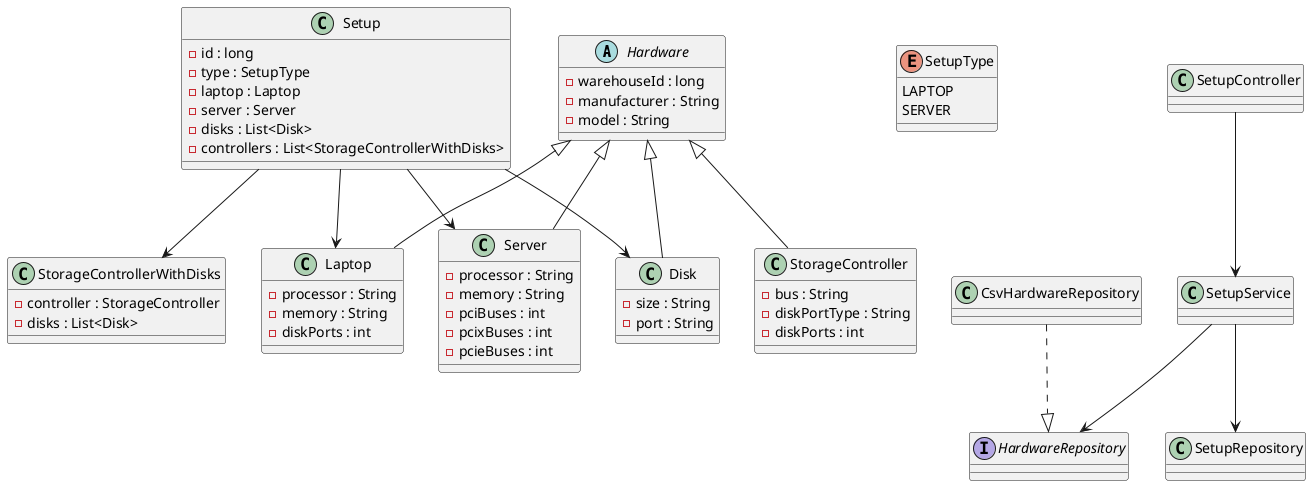 @startuml

' Base class
abstract class Hardware {
  - warehouseId : long
  - manufacturer : String
  - model : String
}

' Domain models
class Laptop extends Hardware {
  - processor : String
  - memory : String
  - diskPorts : int
}

class Server extends Hardware {
  - processor : String
  - memory : String
  - pciBuses : int
  - pcixBuses : int
  - pcieBuses : int
}

class Disk extends Hardware {
  - size : String
  - port : String
}

class StorageController extends Hardware {
  - bus : String
  - diskPortType : String
  - diskPorts : int
}

class StorageControllerWithDisks {
  - controller : StorageController
  - disks : List<Disk>
}

enum SetupType {
  LAPTOP
  SERVER
}

class Setup {
  - id : long
  - type : SetupType
  - laptop : Laptop
  - server : Server
  - disks : List<Disk>
  - controllers : List<StorageControllerWithDisks>
}

interface HardwareRepository
class CsvHardwareRepository
CsvHardwareRepository ..|> HardwareRepository

class SetupRepository
class SetupService
class SetupController

' Relationships
Setup --> Laptop
Setup --> Server
Setup --> Disk
Setup --> StorageControllerWithDisks
SetupService --> SetupRepository
SetupService --> HardwareRepository
SetupController --> SetupService

@enduml